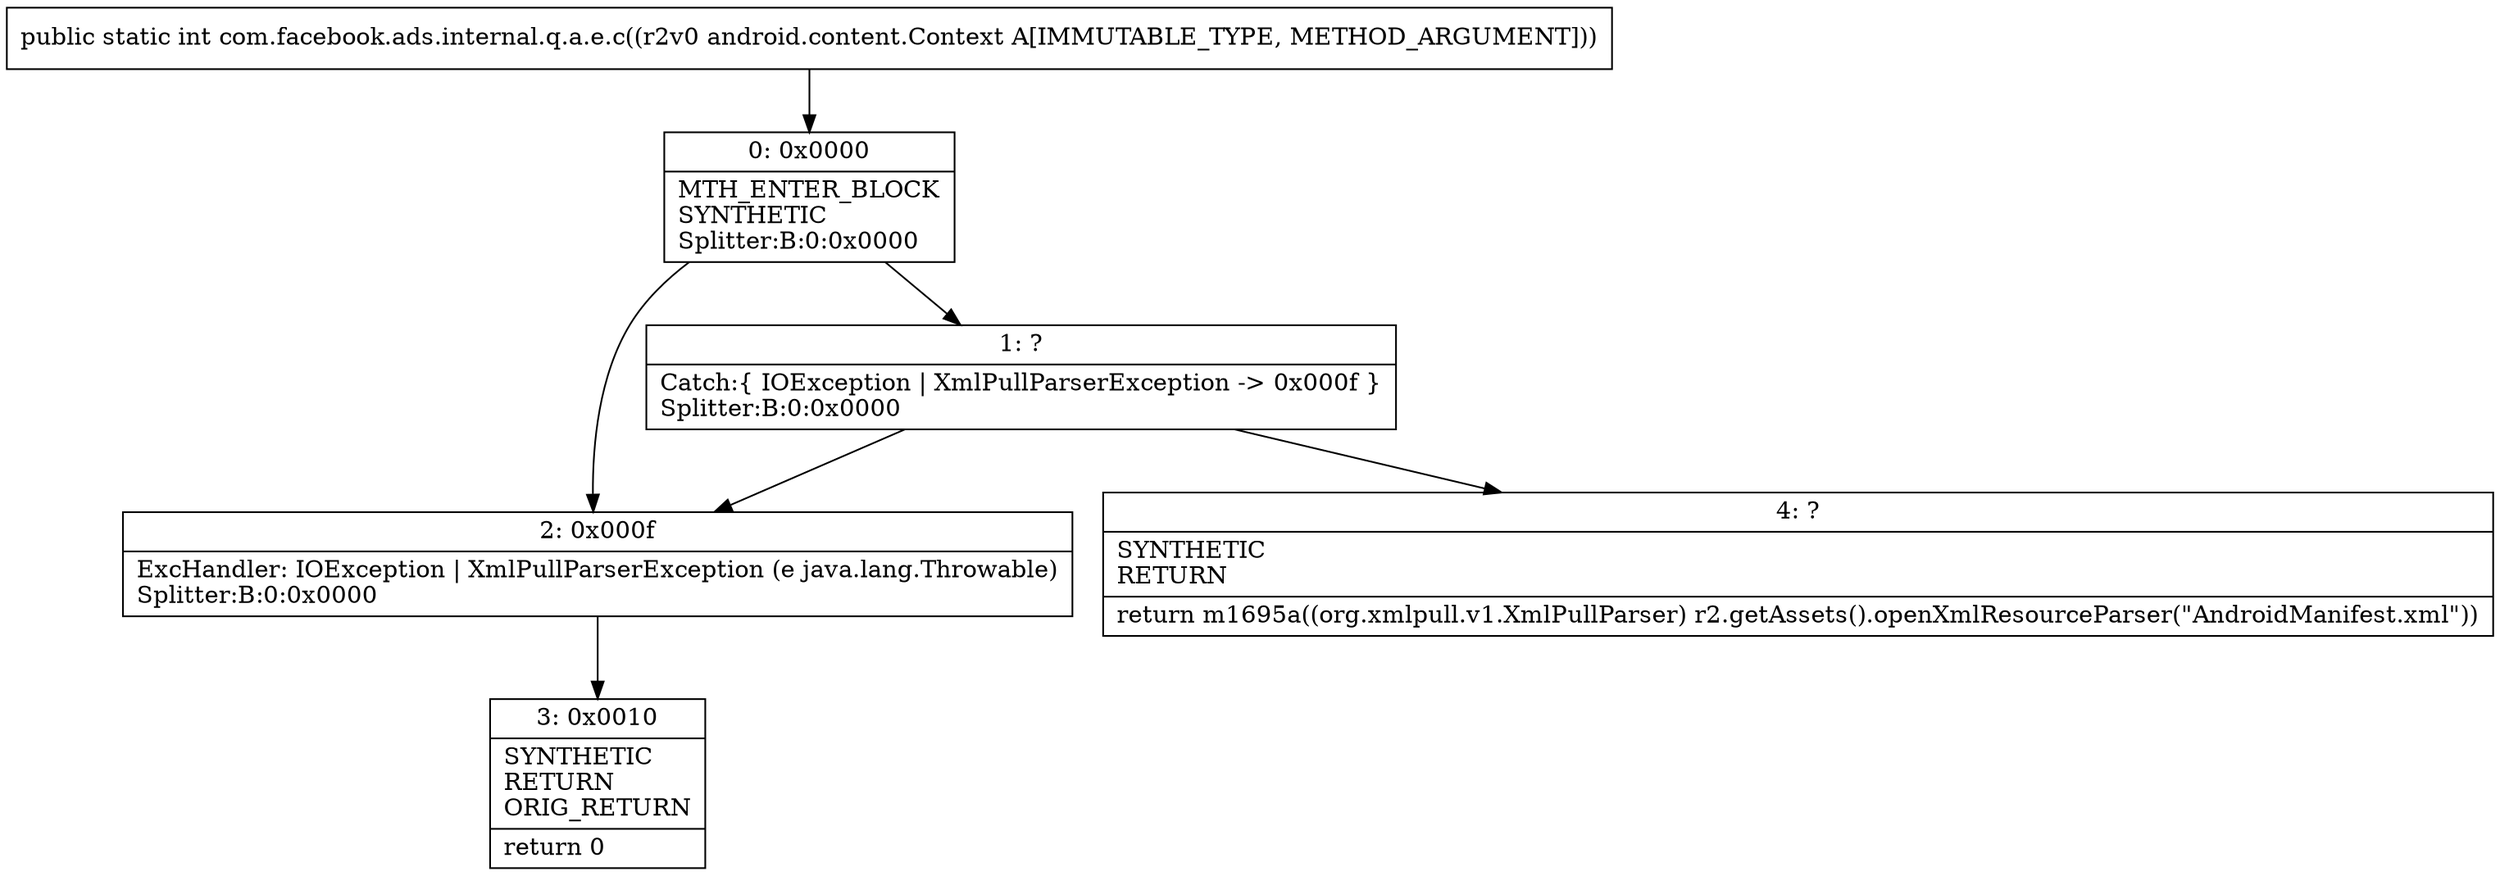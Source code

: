 digraph "CFG forcom.facebook.ads.internal.q.a.e.c(Landroid\/content\/Context;)I" {
Node_0 [shape=record,label="{0\:\ 0x0000|MTH_ENTER_BLOCK\lSYNTHETIC\lSplitter:B:0:0x0000\l}"];
Node_1 [shape=record,label="{1\:\ ?|Catch:\{ IOException \| XmlPullParserException \-\> 0x000f \}\lSplitter:B:0:0x0000\l}"];
Node_2 [shape=record,label="{2\:\ 0x000f|ExcHandler: IOException \| XmlPullParserException (e java.lang.Throwable)\lSplitter:B:0:0x0000\l}"];
Node_3 [shape=record,label="{3\:\ 0x0010|SYNTHETIC\lRETURN\lORIG_RETURN\l|return 0\l}"];
Node_4 [shape=record,label="{4\:\ ?|SYNTHETIC\lRETURN\l|return m1695a((org.xmlpull.v1.XmlPullParser) r2.getAssets().openXmlResourceParser(\"AndroidManifest.xml\"))\l}"];
MethodNode[shape=record,label="{public static int com.facebook.ads.internal.q.a.e.c((r2v0 android.content.Context A[IMMUTABLE_TYPE, METHOD_ARGUMENT])) }"];
MethodNode -> Node_0;
Node_0 -> Node_1;
Node_0 -> Node_2;
Node_1 -> Node_2;
Node_1 -> Node_4;
Node_2 -> Node_3;
}

